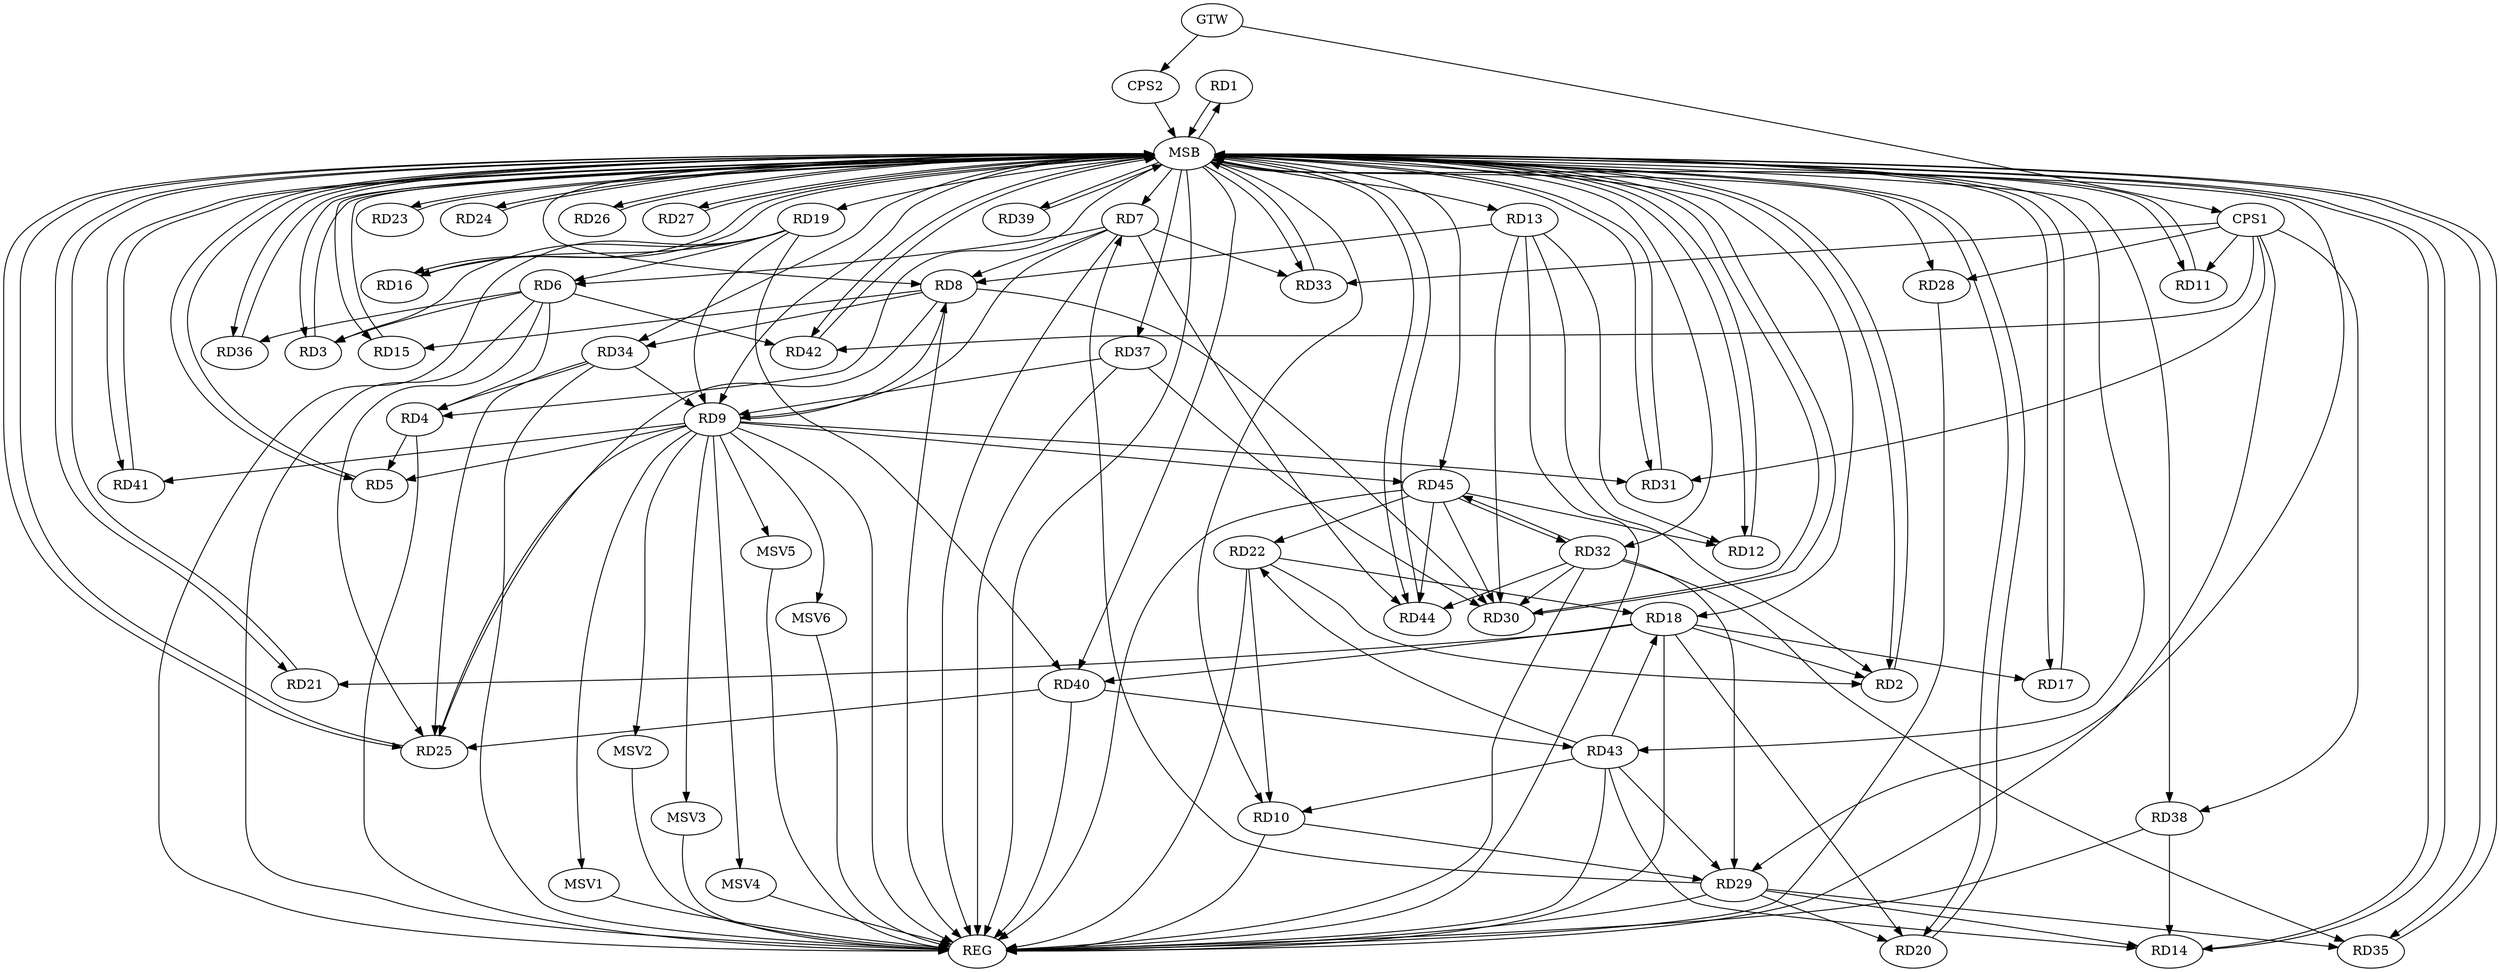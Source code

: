 strict digraph G {
  RD1 [ label="RD1" ];
  RD2 [ label="RD2" ];
  RD3 [ label="RD3" ];
  RD4 [ label="RD4" ];
  RD5 [ label="RD5" ];
  RD6 [ label="RD6" ];
  RD7 [ label="RD7" ];
  RD8 [ label="RD8" ];
  RD9 [ label="RD9" ];
  RD10 [ label="RD10" ];
  RD11 [ label="RD11" ];
  RD12 [ label="RD12" ];
  RD13 [ label="RD13" ];
  RD14 [ label="RD14" ];
  RD15 [ label="RD15" ];
  RD16 [ label="RD16" ];
  RD17 [ label="RD17" ];
  RD18 [ label="RD18" ];
  RD19 [ label="RD19" ];
  RD20 [ label="RD20" ];
  RD21 [ label="RD21" ];
  RD22 [ label="RD22" ];
  RD23 [ label="RD23" ];
  RD24 [ label="RD24" ];
  RD25 [ label="RD25" ];
  RD26 [ label="RD26" ];
  RD27 [ label="RD27" ];
  RD28 [ label="RD28" ];
  RD29 [ label="RD29" ];
  RD30 [ label="RD30" ];
  RD31 [ label="RD31" ];
  RD32 [ label="RD32" ];
  RD33 [ label="RD33" ];
  RD34 [ label="RD34" ];
  RD35 [ label="RD35" ];
  RD36 [ label="RD36" ];
  RD37 [ label="RD37" ];
  RD38 [ label="RD38" ];
  RD39 [ label="RD39" ];
  RD40 [ label="RD40" ];
  RD41 [ label="RD41" ];
  RD42 [ label="RD42" ];
  RD43 [ label="RD43" ];
  RD44 [ label="RD44" ];
  RD45 [ label="RD45" ];
  CPS1 [ label="CPS1" ];
  CPS2 [ label="CPS2" ];
  GTW [ label="GTW" ];
  REG [ label="REG" ];
  MSB [ label="MSB" ];
  MSV1 [ label="MSV1" ];
  MSV2 [ label="MSV2" ];
  MSV3 [ label="MSV3" ];
  MSV4 [ label="MSV4" ];
  MSV5 [ label="MSV5" ];
  MSV6 [ label="MSV6" ];
  RD13 -> RD2;
  RD18 -> RD2;
  RD22 -> RD2;
  RD6 -> RD3;
  RD19 -> RD3;
  RD4 -> RD5;
  RD6 -> RD4;
  RD34 -> RD4;
  RD9 -> RD5;
  RD7 -> RD6;
  RD19 -> RD6;
  RD6 -> RD25;
  RD6 -> RD36;
  RD6 -> RD42;
  RD7 -> RD8;
  RD7 -> RD9;
  RD29 -> RD7;
  RD7 -> RD33;
  RD7 -> RD44;
  RD9 -> RD8;
  RD13 -> RD8;
  RD8 -> RD15;
  RD8 -> RD25;
  RD8 -> RD30;
  RD8 -> RD34;
  RD19 -> RD9;
  RD9 -> RD25;
  RD9 -> RD31;
  RD34 -> RD9;
  RD37 -> RD9;
  RD9 -> RD41;
  RD9 -> RD45;
  RD22 -> RD10;
  RD10 -> RD29;
  RD43 -> RD10;
  RD13 -> RD12;
  RD45 -> RD12;
  RD13 -> RD30;
  RD29 -> RD14;
  RD38 -> RD14;
  RD43 -> RD14;
  RD19 -> RD16;
  RD18 -> RD17;
  RD18 -> RD20;
  RD18 -> RD21;
  RD22 -> RD18;
  RD18 -> RD40;
  RD43 -> RD18;
  RD19 -> RD40;
  RD29 -> RD20;
  RD43 -> RD22;
  RD45 -> RD22;
  RD34 -> RD25;
  RD40 -> RD25;
  RD32 -> RD29;
  RD29 -> RD35;
  RD43 -> RD29;
  RD32 -> RD30;
  RD37 -> RD30;
  RD45 -> RD30;
  RD32 -> RD35;
  RD32 -> RD44;
  RD32 -> RD45;
  RD45 -> RD32;
  RD40 -> RD43;
  RD45 -> RD44;
  CPS1 -> RD28;
  CPS1 -> RD38;
  CPS1 -> RD31;
  CPS1 -> RD42;
  CPS1 -> RD33;
  CPS1 -> RD11;
  GTW -> CPS1;
  GTW -> CPS2;
  RD4 -> REG;
  RD6 -> REG;
  RD7 -> REG;
  RD8 -> REG;
  RD9 -> REG;
  RD10 -> REG;
  RD13 -> REG;
  RD18 -> REG;
  RD19 -> REG;
  RD22 -> REG;
  RD28 -> REG;
  RD29 -> REG;
  RD32 -> REG;
  RD34 -> REG;
  RD37 -> REG;
  RD38 -> REG;
  RD40 -> REG;
  RD43 -> REG;
  RD45 -> REG;
  CPS1 -> REG;
  RD1 -> MSB;
  MSB -> RD8;
  MSB -> RD28;
  MSB -> RD33;
  MSB -> RD36;
  MSB -> REG;
  RD2 -> MSB;
  MSB -> RD25;
  MSB -> RD31;
  MSB -> RD35;
  RD3 -> MSB;
  MSB -> RD7;
  MSB -> RD26;
  RD5 -> MSB;
  MSB -> RD20;
  MSB -> RD29;
  MSB -> RD41;
  RD11 -> MSB;
  MSB -> RD9;
  MSB -> RD27;
  MSB -> RD30;
  MSB -> RD32;
  MSB -> RD34;
  MSB -> RD43;
  MSB -> RD45;
  RD12 -> MSB;
  MSB -> RD13;
  MSB -> RD19;
  MSB -> RD44;
  RD14 -> MSB;
  MSB -> RD23;
  MSB -> RD37;
  MSB -> RD38;
  RD15 -> MSB;
  MSB -> RD11;
  MSB -> RD40;
  RD16 -> MSB;
  MSB -> RD1;
  MSB -> RD2;
  MSB -> RD4;
  MSB -> RD14;
  MSB -> RD39;
  RD17 -> MSB;
  MSB -> RD10;
  RD20 -> MSB;
  MSB -> RD3;
  MSB -> RD16;
  RD21 -> MSB;
  RD23 -> MSB;
  RD24 -> MSB;
  MSB -> RD17;
  RD25 -> MSB;
  MSB -> RD21;
  MSB -> RD24;
  RD26 -> MSB;
  RD27 -> MSB;
  MSB -> RD12;
  RD30 -> MSB;
  RD31 -> MSB;
  MSB -> RD42;
  RD33 -> MSB;
  RD35 -> MSB;
  RD36 -> MSB;
  RD39 -> MSB;
  MSB -> RD15;
  MSB -> RD18;
  RD41 -> MSB;
  RD42 -> MSB;
  RD44 -> MSB;
  CPS2 -> MSB;
  MSB -> RD5;
  RD9 -> MSV1;
  RD9 -> MSV2;
  RD9 -> MSV3;
  MSV1 -> REG;
  MSV2 -> REG;
  MSV3 -> REG;
  RD9 -> MSV4;
  RD9 -> MSV5;
  RD9 -> MSV6;
  MSV4 -> REG;
  MSV5 -> REG;
  MSV6 -> REG;
}

